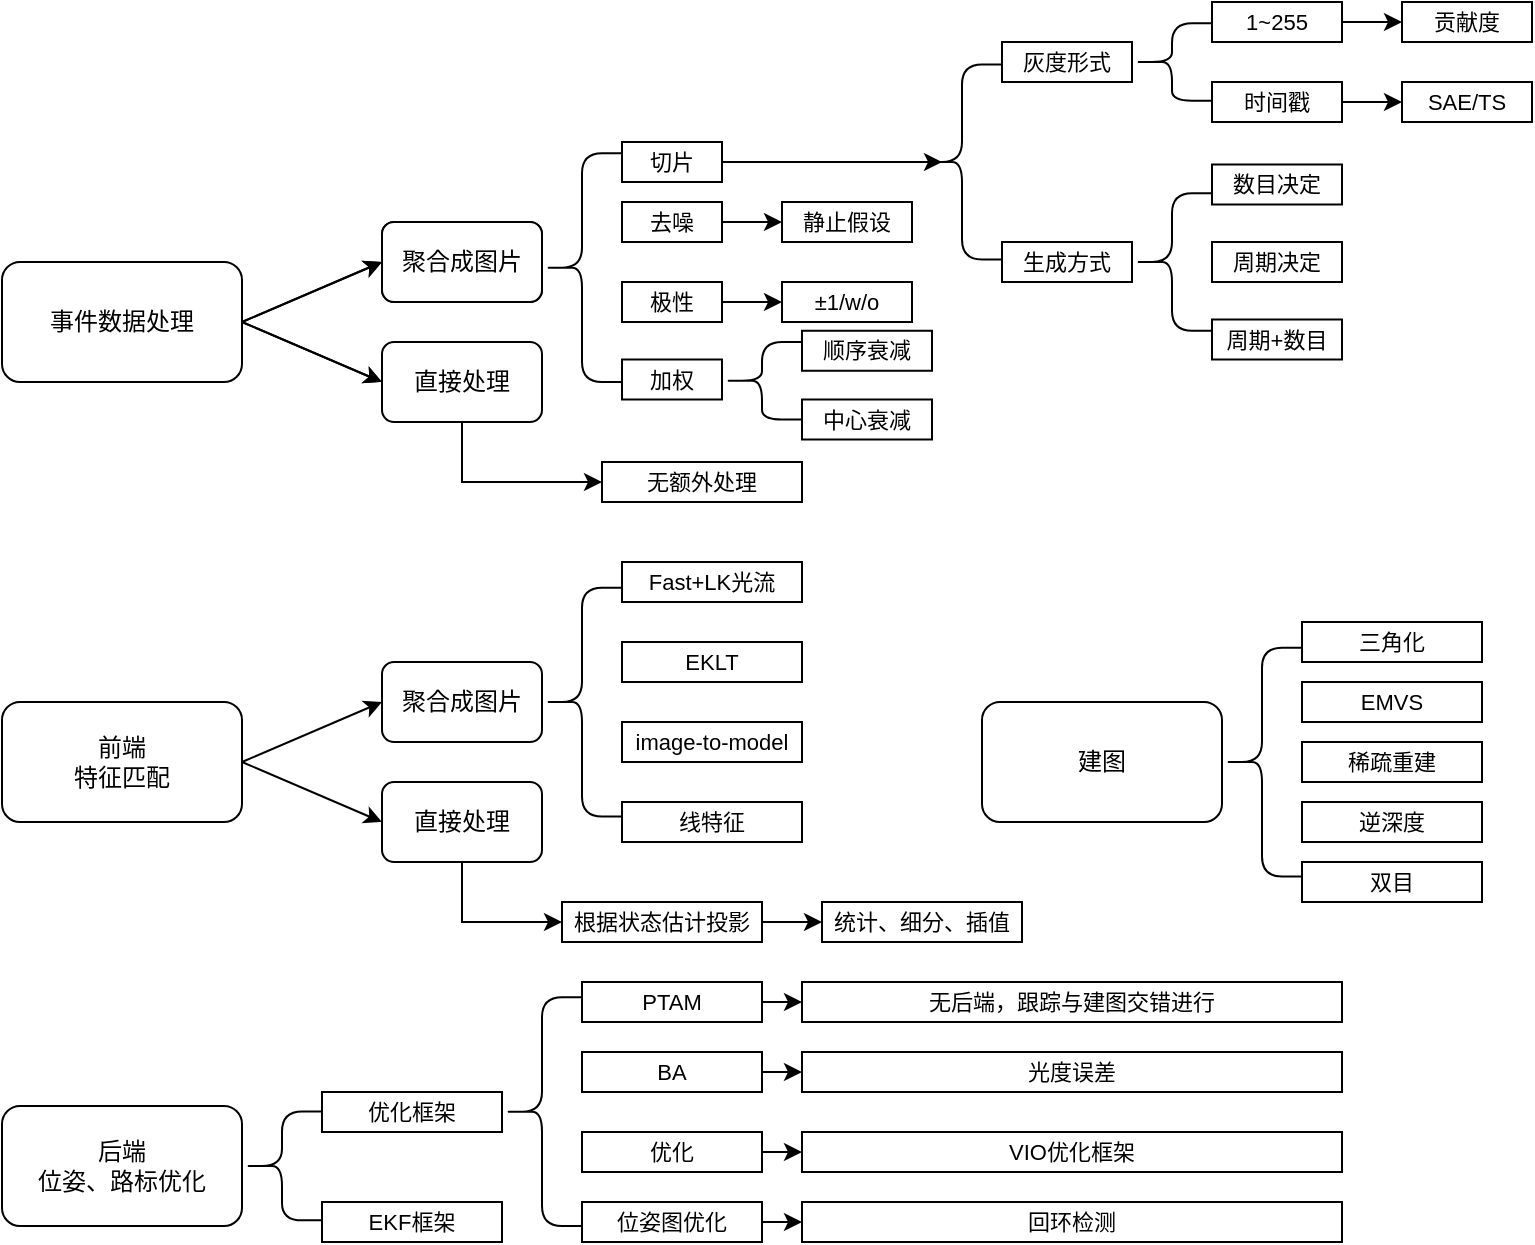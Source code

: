 <mxfile version="20.5.3" type="github"><diagram id="0lNNR_LnOzxrWG5p-_cW" name="Page-1"><mxGraphModel dx="1292" dy="696" grid="1" gridSize="10" guides="1" tooltips="1" connect="1" arrows="1" fold="1" page="1" pageScale="1" pageWidth="850" pageHeight="1100" math="0" shadow="0"><root><mxCell id="0"/><mxCell id="1" parent="0"/><mxCell id="FAGZXTw5lbrIUs-HKUqR-1" value="事件数据处理" style="rounded=1;whiteSpace=wrap;html=1;" vertex="1" parent="1"><mxGeometry x="10" y="140" width="120" height="60" as="geometry"/></mxCell><mxCell id="FAGZXTw5lbrIUs-HKUqR-2" value="" style="endArrow=classic;html=1;rounded=0;exitX=1;exitY=0.5;exitDx=0;exitDy=0;entryX=0;entryY=0.5;entryDx=0;entryDy=0;" edge="1" parent="1" source="FAGZXTw5lbrIUs-HKUqR-1" target="FAGZXTw5lbrIUs-HKUqR-3"><mxGeometry width="50" height="50" relative="1" as="geometry"><mxPoint x="150" y="200" as="sourcePoint"/><mxPoint x="200" y="140" as="targetPoint"/></mxGeometry></mxCell><mxCell id="FAGZXTw5lbrIUs-HKUqR-3" value="聚合成图片" style="rounded=1;whiteSpace=wrap;html=1;" vertex="1" parent="1"><mxGeometry x="200" y="120" width="80" height="40" as="geometry"/></mxCell><mxCell id="FAGZXTw5lbrIUs-HKUqR-4" value="" style="endArrow=classic;html=1;rounded=0;exitX=1;exitY=0.5;exitDx=0;exitDy=0;entryX=0;entryY=0.5;entryDx=0;entryDy=0;" edge="1" parent="1" source="FAGZXTw5lbrIUs-HKUqR-1" target="FAGZXTw5lbrIUs-HKUqR-5"><mxGeometry width="50" height="50" relative="1" as="geometry"><mxPoint x="160" y="210.0" as="sourcePoint"/><mxPoint x="180" y="200" as="targetPoint"/></mxGeometry></mxCell><mxCell id="FAGZXTw5lbrIUs-HKUqR-40" style="edgeStyle=orthogonalEdgeStyle;rounded=0;orthogonalLoop=1;jettySize=auto;html=1;exitX=0.5;exitY=1;exitDx=0;exitDy=0;fontSize=11;" edge="1" parent="1" source="FAGZXTw5lbrIUs-HKUqR-5"><mxGeometry relative="1" as="geometry"><mxPoint x="310" y="250" as="targetPoint"/><Array as="points"><mxPoint x="240" y="250"/></Array></mxGeometry></mxCell><mxCell id="FAGZXTw5lbrIUs-HKUqR-5" value="直接处理" style="rounded=1;whiteSpace=wrap;html=1;" vertex="1" parent="1"><mxGeometry x="200" y="180" width="80" height="40" as="geometry"/></mxCell><mxCell id="FAGZXTw5lbrIUs-HKUqR-7" value="" style="shape=curlyBracket;whiteSpace=wrap;html=1;rounded=1;labelPosition=left;verticalLabelPosition=middle;align=right;verticalAlign=middle;size=0.5;" vertex="1" parent="1"><mxGeometry x="470" y="41.25" width="40" height="97.5" as="geometry"/></mxCell><mxCell id="FAGZXTw5lbrIUs-HKUqR-20" style="edgeStyle=orthogonalEdgeStyle;rounded=0;orthogonalLoop=1;jettySize=auto;html=1;fontSize=11;" edge="1" parent="1" source="FAGZXTw5lbrIUs-HKUqR-9"><mxGeometry relative="1" as="geometry"><mxPoint x="480" y="90" as="targetPoint"/></mxGeometry></mxCell><mxCell id="FAGZXTw5lbrIUs-HKUqR-9" value="切片" style="rounded=0;whiteSpace=wrap;html=1;fontSize=11;" vertex="1" parent="1"><mxGeometry x="320" y="80" width="50" height="20" as="geometry"/></mxCell><mxCell id="FAGZXTw5lbrIUs-HKUqR-18" style="edgeStyle=orthogonalEdgeStyle;rounded=0;orthogonalLoop=1;jettySize=auto;html=1;exitX=1;exitY=0.5;exitDx=0;exitDy=0;fontSize=11;" edge="1" parent="1" source="FAGZXTw5lbrIUs-HKUqR-10"><mxGeometry relative="1" as="geometry"><mxPoint x="400" y="120" as="targetPoint"/></mxGeometry></mxCell><mxCell id="FAGZXTw5lbrIUs-HKUqR-10" value="去噪" style="rounded=0;whiteSpace=wrap;html=1;fontSize=11;" vertex="1" parent="1"><mxGeometry x="320" y="110" width="50" height="20" as="geometry"/></mxCell><mxCell id="FAGZXTw5lbrIUs-HKUqR-16" value="" style="edgeStyle=orthogonalEdgeStyle;rounded=0;orthogonalLoop=1;jettySize=auto;html=1;fontSize=11;" edge="1" parent="1" source="FAGZXTw5lbrIUs-HKUqR-11"><mxGeometry relative="1" as="geometry"><mxPoint x="400" y="160" as="targetPoint"/><Array as="points"><mxPoint x="400" y="160"/></Array></mxGeometry></mxCell><mxCell id="FAGZXTw5lbrIUs-HKUqR-11" value="极性" style="rounded=0;whiteSpace=wrap;html=1;fontSize=11;" vertex="1" parent="1"><mxGeometry x="320" y="150" width="50" height="20" as="geometry"/></mxCell><mxCell id="FAGZXTw5lbrIUs-HKUqR-12" value="加权" style="rounded=0;whiteSpace=wrap;html=1;fontSize=11;" vertex="1" parent="1"><mxGeometry x="320" y="188.75" width="50" height="20" as="geometry"/></mxCell><mxCell id="FAGZXTw5lbrIUs-HKUqR-14" value="顺序衰减" style="whiteSpace=wrap;html=1;fontSize=11;rounded=0;" vertex="1" parent="1"><mxGeometry x="410" y="174.38" width="65" height="20" as="geometry"/></mxCell><mxCell id="FAGZXTw5lbrIUs-HKUqR-17" value="±1/w/o" style="whiteSpace=wrap;html=1;fontSize=11;rounded=0;" vertex="1" parent="1"><mxGeometry x="400" y="150" width="65" height="20" as="geometry"/></mxCell><mxCell id="FAGZXTw5lbrIUs-HKUqR-19" value="静止假设" style="whiteSpace=wrap;html=1;fontSize=11;rounded=0;" vertex="1" parent="1"><mxGeometry x="400" y="110" width="65" height="20" as="geometry"/></mxCell><mxCell id="FAGZXTw5lbrIUs-HKUqR-21" value="" style="shape=curlyBracket;whiteSpace=wrap;html=1;rounded=1;labelPosition=left;verticalLabelPosition=middle;align=right;verticalAlign=middle;size=0.5;" vertex="1" parent="1"><mxGeometry x="280" y="85.63" width="40" height="114.37" as="geometry"/></mxCell><mxCell id="FAGZXTw5lbrIUs-HKUqR-22" value="灰度形式" style="whiteSpace=wrap;html=1;fontSize=11;rounded=0;" vertex="1" parent="1"><mxGeometry x="510" y="30" width="65" height="20" as="geometry"/></mxCell><mxCell id="FAGZXTw5lbrIUs-HKUqR-23" value="生成方式" style="whiteSpace=wrap;html=1;fontSize=11;rounded=0;" vertex="1" parent="1"><mxGeometry x="510" y="130" width="65" height="20" as="geometry"/></mxCell><mxCell id="FAGZXTw5lbrIUs-HKUqR-24" value="" style="shape=curlyBracket;whiteSpace=wrap;html=1;rounded=1;labelPosition=left;verticalLabelPosition=middle;align=right;verticalAlign=middle;size=0.5;" vertex="1" parent="1"><mxGeometry x="575" y="20.63" width="40" height="38.75" as="geometry"/></mxCell><mxCell id="FAGZXTw5lbrIUs-HKUqR-34" style="edgeStyle=orthogonalEdgeStyle;rounded=0;orthogonalLoop=1;jettySize=auto;html=1;exitX=1;exitY=0.5;exitDx=0;exitDy=0;entryX=0;entryY=0.5;entryDx=0;entryDy=0;fontSize=11;" edge="1" parent="1" source="FAGZXTw5lbrIUs-HKUqR-25" target="FAGZXTw5lbrIUs-HKUqR-33"><mxGeometry relative="1" as="geometry"/></mxCell><mxCell id="FAGZXTw5lbrIUs-HKUqR-25" value="1~255" style="whiteSpace=wrap;html=1;fontSize=11;rounded=0;" vertex="1" parent="1"><mxGeometry x="615" y="10" width="65" height="20" as="geometry"/></mxCell><mxCell id="FAGZXTw5lbrIUs-HKUqR-35" style="edgeStyle=orthogonalEdgeStyle;rounded=0;orthogonalLoop=1;jettySize=auto;html=1;exitX=1;exitY=0.5;exitDx=0;exitDy=0;fontSize=11;" edge="1" parent="1" source="FAGZXTw5lbrIUs-HKUqR-26"><mxGeometry relative="1" as="geometry"><mxPoint x="710.0" y="59.862" as="targetPoint"/></mxGeometry></mxCell><mxCell id="FAGZXTw5lbrIUs-HKUqR-26" value="时间戳" style="whiteSpace=wrap;html=1;fontSize=11;rounded=0;" vertex="1" parent="1"><mxGeometry x="615" y="50" width="65" height="20" as="geometry"/></mxCell><mxCell id="FAGZXTw5lbrIUs-HKUqR-28" value="" style="shape=curlyBracket;whiteSpace=wrap;html=1;rounded=1;labelPosition=left;verticalLabelPosition=middle;align=right;verticalAlign=middle;size=0.5;" vertex="1" parent="1"><mxGeometry x="575" y="105.63" width="40" height="68.75" as="geometry"/></mxCell><mxCell id="FAGZXTw5lbrIUs-HKUqR-30" value="数目决定" style="whiteSpace=wrap;html=1;fontSize=11;rounded=0;" vertex="1" parent="1"><mxGeometry x="615" y="91.25" width="65" height="20" as="geometry"/></mxCell><mxCell id="FAGZXTw5lbrIUs-HKUqR-31" value="周期决定" style="whiteSpace=wrap;html=1;fontSize=11;rounded=0;" vertex="1" parent="1"><mxGeometry x="615" y="130" width="65" height="20" as="geometry"/></mxCell><mxCell id="FAGZXTw5lbrIUs-HKUqR-32" value="周期+数目" style="whiteSpace=wrap;html=1;fontSize=11;rounded=0;" vertex="1" parent="1"><mxGeometry x="615" y="168.75" width="65" height="20" as="geometry"/></mxCell><mxCell id="FAGZXTw5lbrIUs-HKUqR-33" value="贡献度" style="whiteSpace=wrap;html=1;fontSize=11;rounded=0;" vertex="1" parent="1"><mxGeometry x="710" y="10" width="65" height="20" as="geometry"/></mxCell><mxCell id="FAGZXTw5lbrIUs-HKUqR-36" value="SAE/TS" style="whiteSpace=wrap;html=1;fontSize=11;rounded=0;" vertex="1" parent="1"><mxGeometry x="710" y="50" width="65" height="20" as="geometry"/></mxCell><mxCell id="FAGZXTw5lbrIUs-HKUqR-37" value="" style="shape=curlyBracket;whiteSpace=wrap;html=1;rounded=1;labelPosition=left;verticalLabelPosition=middle;align=right;verticalAlign=middle;size=0.5;" vertex="1" parent="1"><mxGeometry x="370" y="180" width="40" height="38.75" as="geometry"/></mxCell><mxCell id="FAGZXTw5lbrIUs-HKUqR-38" value="中心衰减" style="whiteSpace=wrap;html=1;fontSize=11;rounded=0;" vertex="1" parent="1"><mxGeometry x="410" y="208.75" width="65" height="20" as="geometry"/></mxCell><mxCell id="FAGZXTw5lbrIUs-HKUqR-41" value="无额外处理" style="rounded=0;whiteSpace=wrap;html=1;fontSize=11;" vertex="1" parent="1"><mxGeometry x="310" y="240" width="100" height="20" as="geometry"/></mxCell><mxCell id="FAGZXTw5lbrIUs-HKUqR-42" value="前端&lt;br&gt;特征匹配" style="rounded=1;whiteSpace=wrap;html=1;" vertex="1" parent="1"><mxGeometry x="10" y="360" width="120" height="60" as="geometry"/></mxCell><mxCell id="FAGZXTw5lbrIUs-HKUqR-44" value="" style="endArrow=classic;html=1;rounded=0;exitX=1;exitY=0.5;exitDx=0;exitDy=0;entryX=0;entryY=0.5;entryDx=0;entryDy=0;" edge="1" parent="1"><mxGeometry width="50" height="50" relative="1" as="geometry"><mxPoint x="130" y="170.0" as="sourcePoint"/><mxPoint x="200" y="200.0" as="targetPoint"/></mxGeometry></mxCell><mxCell id="FAGZXTw5lbrIUs-HKUqR-45" value="" style="endArrow=classic;html=1;rounded=0;exitX=1;exitY=0.5;exitDx=0;exitDy=0;entryX=0;entryY=0.5;entryDx=0;entryDy=0;" edge="1" target="FAGZXTw5lbrIUs-HKUqR-46" parent="1"><mxGeometry width="50" height="50" relative="1" as="geometry"><mxPoint x="130" y="170.0" as="sourcePoint"/><mxPoint x="200" y="140" as="targetPoint"/></mxGeometry></mxCell><mxCell id="FAGZXTw5lbrIUs-HKUqR-46" value="聚合成图片" style="rounded=1;whiteSpace=wrap;html=1;" vertex="1" parent="1"><mxGeometry x="200" y="120" width="80" height="40" as="geometry"/></mxCell><mxCell id="FAGZXTw5lbrIUs-HKUqR-47" value="" style="endArrow=classic;html=1;rounded=0;exitX=1;exitY=0.5;exitDx=0;exitDy=0;entryX=0;entryY=0.5;entryDx=0;entryDy=0;" edge="1" parent="1"><mxGeometry width="50" height="50" relative="1" as="geometry"><mxPoint x="130" y="390.0" as="sourcePoint"/><mxPoint x="200" y="420.0" as="targetPoint"/></mxGeometry></mxCell><mxCell id="FAGZXTw5lbrIUs-HKUqR-48" value="" style="endArrow=classic;html=1;rounded=0;exitX=1;exitY=0.5;exitDx=0;exitDy=0;entryX=0;entryY=0.5;entryDx=0;entryDy=0;" edge="1" parent="1" target="FAGZXTw5lbrIUs-HKUqR-49"><mxGeometry width="50" height="50" relative="1" as="geometry"><mxPoint x="130" y="390.0" as="sourcePoint"/><mxPoint x="200" y="360" as="targetPoint"/></mxGeometry></mxCell><mxCell id="FAGZXTw5lbrIUs-HKUqR-49" value="聚合成图片" style="rounded=1;whiteSpace=wrap;html=1;" vertex="1" parent="1"><mxGeometry x="200" y="340" width="80" height="40" as="geometry"/></mxCell><mxCell id="FAGZXTw5lbrIUs-HKUqR-56" style="edgeStyle=orthogonalEdgeStyle;rounded=0;orthogonalLoop=1;jettySize=auto;html=1;exitX=0.5;exitY=1;exitDx=0;exitDy=0;fontSize=11;" edge="1" parent="1" source="FAGZXTw5lbrIUs-HKUqR-50"><mxGeometry relative="1" as="geometry"><mxPoint x="290" y="470" as="targetPoint"/><Array as="points"><mxPoint x="240" y="470"/><mxPoint x="290" y="470"/></Array></mxGeometry></mxCell><mxCell id="FAGZXTw5lbrIUs-HKUqR-50" value="直接处理" style="rounded=1;whiteSpace=wrap;html=1;" vertex="1" parent="1"><mxGeometry x="200" y="400" width="80" height="40" as="geometry"/></mxCell><mxCell id="FAGZXTw5lbrIUs-HKUqR-51" value="" style="shape=curlyBracket;whiteSpace=wrap;html=1;rounded=1;labelPosition=left;verticalLabelPosition=middle;align=right;verticalAlign=middle;size=0.5;" vertex="1" parent="1"><mxGeometry x="280" y="302.82" width="40" height="114.37" as="geometry"/></mxCell><mxCell id="FAGZXTw5lbrIUs-HKUqR-52" value="Fast+LK光流" style="rounded=0;whiteSpace=wrap;html=1;fontSize=11;" vertex="1" parent="1"><mxGeometry x="320" y="290" width="90" height="20" as="geometry"/></mxCell><mxCell id="FAGZXTw5lbrIUs-HKUqR-53" value="EKLT" style="rounded=0;whiteSpace=wrap;html=1;fontSize=11;" vertex="1" parent="1"><mxGeometry x="320" y="330" width="90" height="20" as="geometry"/></mxCell><mxCell id="FAGZXTw5lbrIUs-HKUqR-54" value="image-to-model" style="rounded=0;whiteSpace=wrap;html=1;fontSize=11;" vertex="1" parent="1"><mxGeometry x="320" y="370" width="90" height="20" as="geometry"/></mxCell><mxCell id="FAGZXTw5lbrIUs-HKUqR-55" value="线特征" style="rounded=0;whiteSpace=wrap;html=1;fontSize=11;" vertex="1" parent="1"><mxGeometry x="320" y="410" width="90" height="20" as="geometry"/></mxCell><mxCell id="FAGZXTw5lbrIUs-HKUqR-62" style="edgeStyle=orthogonalEdgeStyle;rounded=0;orthogonalLoop=1;jettySize=auto;html=1;exitX=1;exitY=0.5;exitDx=0;exitDy=0;fontSize=11;" edge="1" parent="1" source="FAGZXTw5lbrIUs-HKUqR-61"><mxGeometry relative="1" as="geometry"><mxPoint x="420" y="470" as="targetPoint"/></mxGeometry></mxCell><mxCell id="FAGZXTw5lbrIUs-HKUqR-61" value="根据状态估计投影" style="rounded=0;whiteSpace=wrap;html=1;fontSize=11;" vertex="1" parent="1"><mxGeometry x="290" y="460" width="100" height="20" as="geometry"/></mxCell><mxCell id="FAGZXTw5lbrIUs-HKUqR-63" value="统计、细分、插值" style="rounded=0;whiteSpace=wrap;html=1;fontSize=11;" vertex="1" parent="1"><mxGeometry x="420" y="460" width="100" height="20" as="geometry"/></mxCell><mxCell id="FAGZXTw5lbrIUs-HKUqR-64" value="建图" style="rounded=1;whiteSpace=wrap;html=1;" vertex="1" parent="1"><mxGeometry x="500" y="360" width="120" height="60" as="geometry"/></mxCell><mxCell id="FAGZXTw5lbrIUs-HKUqR-65" value="" style="shape=curlyBracket;whiteSpace=wrap;html=1;rounded=1;labelPosition=left;verticalLabelPosition=middle;align=right;verticalAlign=middle;size=0.5;" vertex="1" parent="1"><mxGeometry x="620" y="332.82" width="40" height="114.37" as="geometry"/></mxCell><mxCell id="FAGZXTw5lbrIUs-HKUqR-66" value="三角化" style="rounded=0;whiteSpace=wrap;html=1;fontSize=11;" vertex="1" parent="1"><mxGeometry x="660" y="320" width="90" height="20" as="geometry"/></mxCell><mxCell id="FAGZXTw5lbrIUs-HKUqR-67" value="EMVS" style="rounded=0;whiteSpace=wrap;html=1;fontSize=11;" vertex="1" parent="1"><mxGeometry x="660" y="350" width="90" height="20" as="geometry"/></mxCell><mxCell id="FAGZXTw5lbrIUs-HKUqR-68" value="稀疏重建" style="rounded=0;whiteSpace=wrap;html=1;fontSize=11;" vertex="1" parent="1"><mxGeometry x="660" y="380" width="90" height="20" as="geometry"/></mxCell><mxCell id="FAGZXTw5lbrIUs-HKUqR-69" value="逆深度" style="rounded=0;whiteSpace=wrap;html=1;fontSize=11;" vertex="1" parent="1"><mxGeometry x="660" y="410" width="90" height="20" as="geometry"/></mxCell><mxCell id="FAGZXTw5lbrIUs-HKUqR-70" value="双目" style="rounded=0;whiteSpace=wrap;html=1;fontSize=11;" vertex="1" parent="1"><mxGeometry x="660" y="440" width="90" height="20" as="geometry"/></mxCell><mxCell id="FAGZXTw5lbrIUs-HKUqR-71" value="后端&lt;br&gt;位姿、路标优化" style="rounded=1;whiteSpace=wrap;html=1;" vertex="1" parent="1"><mxGeometry x="10" y="562" width="120" height="60" as="geometry"/></mxCell><mxCell id="FAGZXTw5lbrIUs-HKUqR-72" value="" style="shape=curlyBracket;whiteSpace=wrap;html=1;rounded=1;labelPosition=left;verticalLabelPosition=middle;align=right;verticalAlign=middle;size=0.5;" vertex="1" parent="1"><mxGeometry x="130" y="564.81" width="40" height="54.37" as="geometry"/></mxCell><mxCell id="FAGZXTw5lbrIUs-HKUqR-74" style="edgeStyle=orthogonalEdgeStyle;rounded=0;orthogonalLoop=1;jettySize=auto;html=1;exitX=1;exitY=0.5;exitDx=0;exitDy=0;fontSize=11;" edge="1" parent="1" source="FAGZXTw5lbrIUs-HKUqR-73"><mxGeometry relative="1" as="geometry"><mxPoint x="410" y="509.833" as="targetPoint"/></mxGeometry></mxCell><mxCell id="FAGZXTw5lbrIUs-HKUqR-73" value="PTAM" style="rounded=0;whiteSpace=wrap;html=1;fontSize=11;" vertex="1" parent="1"><mxGeometry x="300" y="500" width="90" height="20" as="geometry"/></mxCell><mxCell id="FAGZXTw5lbrIUs-HKUqR-75" value="无后端，跟踪与建图交错进行" style="rounded=0;whiteSpace=wrap;html=1;fontSize=11;" vertex="1" parent="1"><mxGeometry x="410" y="500" width="270" height="20" as="geometry"/></mxCell><mxCell id="FAGZXTw5lbrIUs-HKUqR-77" style="edgeStyle=orthogonalEdgeStyle;rounded=0;orthogonalLoop=1;jettySize=auto;html=1;exitX=1;exitY=0.5;exitDx=0;exitDy=0;fontSize=11;" edge="1" parent="1" source="FAGZXTw5lbrIUs-HKUqR-76"><mxGeometry relative="1" as="geometry"><mxPoint x="410" y="544.833" as="targetPoint"/></mxGeometry></mxCell><mxCell id="FAGZXTw5lbrIUs-HKUqR-76" value="BA" style="rounded=0;whiteSpace=wrap;html=1;fontSize=11;" vertex="1" parent="1"><mxGeometry x="300" y="535" width="90" height="20" as="geometry"/></mxCell><mxCell id="FAGZXTw5lbrIUs-HKUqR-78" value="光度误差" style="rounded=0;whiteSpace=wrap;html=1;fontSize=11;" vertex="1" parent="1"><mxGeometry x="410" y="535" width="270" height="20" as="geometry"/></mxCell><mxCell id="FAGZXTw5lbrIUs-HKUqR-80" style="edgeStyle=orthogonalEdgeStyle;rounded=0;orthogonalLoop=1;jettySize=auto;html=1;exitX=1;exitY=0.5;exitDx=0;exitDy=0;fontSize=11;entryX=0;entryY=0.5;entryDx=0;entryDy=0;" edge="1" parent="1" source="FAGZXTw5lbrIUs-HKUqR-79" target="FAGZXTw5lbrIUs-HKUqR-81"><mxGeometry relative="1" as="geometry"><mxPoint x="410" y="579.833" as="targetPoint"/></mxGeometry></mxCell><mxCell id="FAGZXTw5lbrIUs-HKUqR-79" value="优化" style="rounded=0;whiteSpace=wrap;html=1;fontSize=11;" vertex="1" parent="1"><mxGeometry x="300" y="575" width="90" height="20" as="geometry"/></mxCell><mxCell id="FAGZXTw5lbrIUs-HKUqR-81" value="VIO优化框架" style="rounded=0;whiteSpace=wrap;html=1;fontSize=11;" vertex="1" parent="1"><mxGeometry x="410" y="575" width="270" height="20" as="geometry"/></mxCell><mxCell id="FAGZXTw5lbrIUs-HKUqR-83" style="edgeStyle=orthogonalEdgeStyle;rounded=0;orthogonalLoop=1;jettySize=auto;html=1;exitX=1;exitY=0.5;exitDx=0;exitDy=0;fontSize=11;" edge="1" parent="1" source="FAGZXTw5lbrIUs-HKUqR-82"><mxGeometry relative="1" as="geometry"><mxPoint x="410" y="620" as="targetPoint"/></mxGeometry></mxCell><mxCell id="FAGZXTw5lbrIUs-HKUqR-82" value="位姿图优化" style="rounded=0;whiteSpace=wrap;html=1;fontSize=11;" vertex="1" parent="1"><mxGeometry x="300" y="610" width="90" height="20" as="geometry"/></mxCell><mxCell id="FAGZXTw5lbrIUs-HKUqR-84" value="回环检测" style="rounded=0;whiteSpace=wrap;html=1;fontSize=11;" vertex="1" parent="1"><mxGeometry x="410" y="610" width="270" height="20" as="geometry"/></mxCell><mxCell id="FAGZXTw5lbrIUs-HKUqR-85" value="EKF框架" style="rounded=0;whiteSpace=wrap;html=1;fontSize=11;" vertex="1" parent="1"><mxGeometry x="170" y="610" width="90" height="20" as="geometry"/></mxCell><mxCell id="FAGZXTw5lbrIUs-HKUqR-86" value="优化框架" style="rounded=0;whiteSpace=wrap;html=1;fontSize=11;" vertex="1" parent="1"><mxGeometry x="170" y="555" width="90" height="20" as="geometry"/></mxCell><mxCell id="FAGZXTw5lbrIUs-HKUqR-87" value="" style="shape=curlyBracket;whiteSpace=wrap;html=1;rounded=1;labelPosition=left;verticalLabelPosition=middle;align=right;verticalAlign=middle;size=0.5;" vertex="1" parent="1"><mxGeometry x="260" y="507.63" width="40" height="114.37" as="geometry"/></mxCell></root></mxGraphModel></diagram></mxfile>